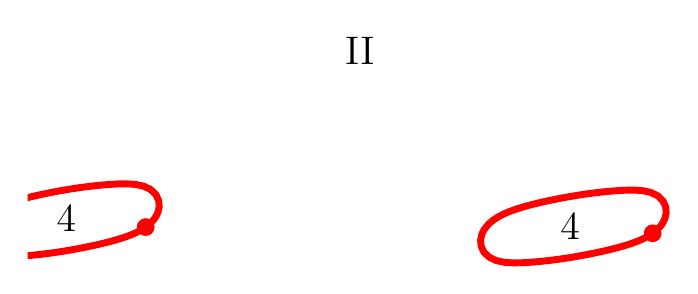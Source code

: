 \begin{tikzpicture}[scale=1]

\begin{axis}[
  xmin = -10,
  xmax = 2,
  ymin = -2.45,
  ymax = 2.45,
  scale only axis,
  axis equal image,
  hide axis,
  title = {\Large{II}}
  ]

\addplot [mark=none,red,line width=2.5] table{
-7.867e+00 -1.761e-02
-7.822e+00 1.694e-02
-7.776e+00 5.758e-02
-7.729e+00 1.079e-01
-7.684e+00 1.716e-01
-7.645e+00 2.519e-01
-7.624e+00 3.496e-01
-7.633e+00 4.601e-01
-7.684e+00 5.702e-01
-7.779e+00 6.615e-01
-7.906e+00 7.222e-01
-8.052e+00 7.535e-01
-8.208e+00 7.638e-01
-8.37e+00 7.617e-01
-8.536e+00 7.522e-01
-8.705e+00 7.378e-01
-8.874e+00 7.195e-01
-9.044e+00 6.976e-01
-9.211e+00 6.728e-01
-9.375e+00 6.454e-01
-9.535e+00 6.16e-01
-9.688e+00 5.854e-01
-9.834e+00 5.538e-01
-9.972e+00 5.216e-01
-1.01e+01 4.89e-01
-1.022e+01 4.559e-01
-1.032e+01 4.226e-01
-1.042e+01 3.891e-01
-1.05e+01 3.559e-01
-1.057e+01 3.234e-01
-1.063e+01 2.918e-01
-1.069e+01 2.608e-01
-1.073e+01 2.292e-01
-1.078e+01 1.947e-01
-1.083e+01 1.541e-01
-1.087e+01 1.038e-01
-1.092e+01 4.018e-02
-1.096e+01 -3.996e-02
-1.098e+01 -1.376e-01
-1.097e+01 -2.482e-01
-1.092e+01 -3.583e-01
-1.082e+01 -4.494e-01
-1.07e+01 -5.098e-01
-1.055e+01 -5.407e-01
-1.039e+01 -5.508e-01
-1.023e+01 -5.484e-01
-1.006e+01 -5.388e-01
-9.897e+00 -5.243e-01
-9.727e+00 -5.06e-01
-9.558e+00 -4.841e-01
-9.39e+00 -4.592e-01
-9.226e+00 -4.319e-01
-9.067e+00 -4.027e-01
-8.914e+00 -3.723e-01
-8.767e+00 -3.409e-01
-8.63e+00 -3.09e-01
-8.502e+00 -2.766e-01
-8.384e+00 -2.437e-01
-8.277e+00 -2.106e-01
-8.183e+00 -1.773e-01
-8.1e+00 -1.442e-01
-8.029e+00 -1.118e-01
-7.968e+00 -8.02e-02
-7.915e+00 -4.921e-02
-7.867e+00 -1.761e-02
};

\addplot [mark=none,red,line width=2.5] table{
1.292e+00 -1.292e-01
1.338e+00 -9.466e-02
1.384e+00 -5.407e-02
1.431e+00 -3.797e-03
1.476e+00 5.982e-02
1.515e+00 1.4e-01
1.536e+00 2.376e-01
1.528e+00 3.482e-01
1.476e+00 4.583e-01
1.381e+00 5.494e-01
1.254e+00 6.098e-01
1.108e+00 6.407e-01
9.522e-01 6.508e-01
7.902e-01 6.484e-01
6.241e-01 6.388e-01
4.555e-01 6.243e-01
2.857e-01 6.06e-01
1.164e-01 5.841e-01
-5.1e-02 5.592e-01
-2.151e-01 5.319e-01
-3.745e-01 5.027e-01
-5.279e-01 4.723e-01
-6.74e-01 4.409e-01
-8.116e-01 4.09e-01
-9.398e-01 3.766e-01
-1.057e+00 3.437e-01
-1.164e+00 3.106e-01
-1.258e+00 2.773e-01
-1.341e+00 2.442e-01
-1.413e+00 2.118e-01
-1.474e+00 1.802e-01
-1.526e+00 1.492e-01
-1.574e+00 1.176e-01
-1.62e+00 8.306e-02
-1.665e+00 4.242e-02
-1.712e+00 -7.921e-03
-1.758e+00 -7.163e-02
-1.796e+00 -1.519e-01
-1.817e+00 -2.496e-01
-1.808e+00 -3.601e-01
-1.757e+00 -4.702e-01
-1.662e+00 -5.615e-01
-1.535e+00 -6.222e-01
-1.389e+00 -6.535e-01
-1.233e+00 -6.638e-01
-1.071e+00 -6.617e-01
-9.053e-01 -6.522e-01
-7.367e-01 -6.378e-01
-5.669e-01 -6.195e-01
-3.976e-01 -5.976e-01
-2.302e-01 -5.728e-01
-6.612e-02 -5.454e-01
9.324e-02 -5.16e-01
2.466e-01 -4.854e-01
3.926e-01 -4.538e-01
5.303e-01 -4.216e-01
6.583e-01 -3.89e-01
7.759e-01 -3.559e-01
8.823e-01 -3.225e-01
9.768e-01 -2.891e-01
1.06e+00 -2.559e-01
1.131e+00 -2.234e-01
1.192e+00 -1.918e-01
1.245e+00 -1.608e-01
1.292e+00 -1.292e-01
};

\addplot [only marks,mark=*,red,mark size = 3pt] table{
-7.867e+00 -1.761e-02
1.292e+00 -1.292e-01
};

\node [below] at (axis cs:  -0.2,  0.4) {\Large{4}};
\node [below] at (axis cs:  -9.3,  0.55) {\Large{4}};

\end{axis}


\end{tikzpicture}



